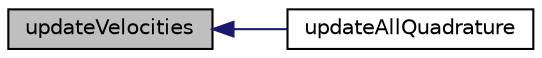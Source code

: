 digraph "updateVelocities"
{
  bgcolor="transparent";
  edge [fontname="Helvetica",fontsize="10",labelfontname="Helvetica",labelfontsize="10"];
  node [fontname="Helvetica",fontsize="10",shape=record];
  rankdir="LR";
  Node1 [label="updateVelocities",height=0.2,width=0.4,color="black", fillcolor="grey75", style="filled", fontcolor="black"];
  Node1 -> Node2 [dir="back",color="midnightblue",fontsize="10",style="solid",fontname="Helvetica"];
  Node2 [label="updateAllQuadrature",height=0.2,width=0.4,color="black",URL="$a00101.html#a3cf9b5640abcb3467999886d9cdb0633",tooltip="Recalculate the quadrature nodes from the moments. "];
}
